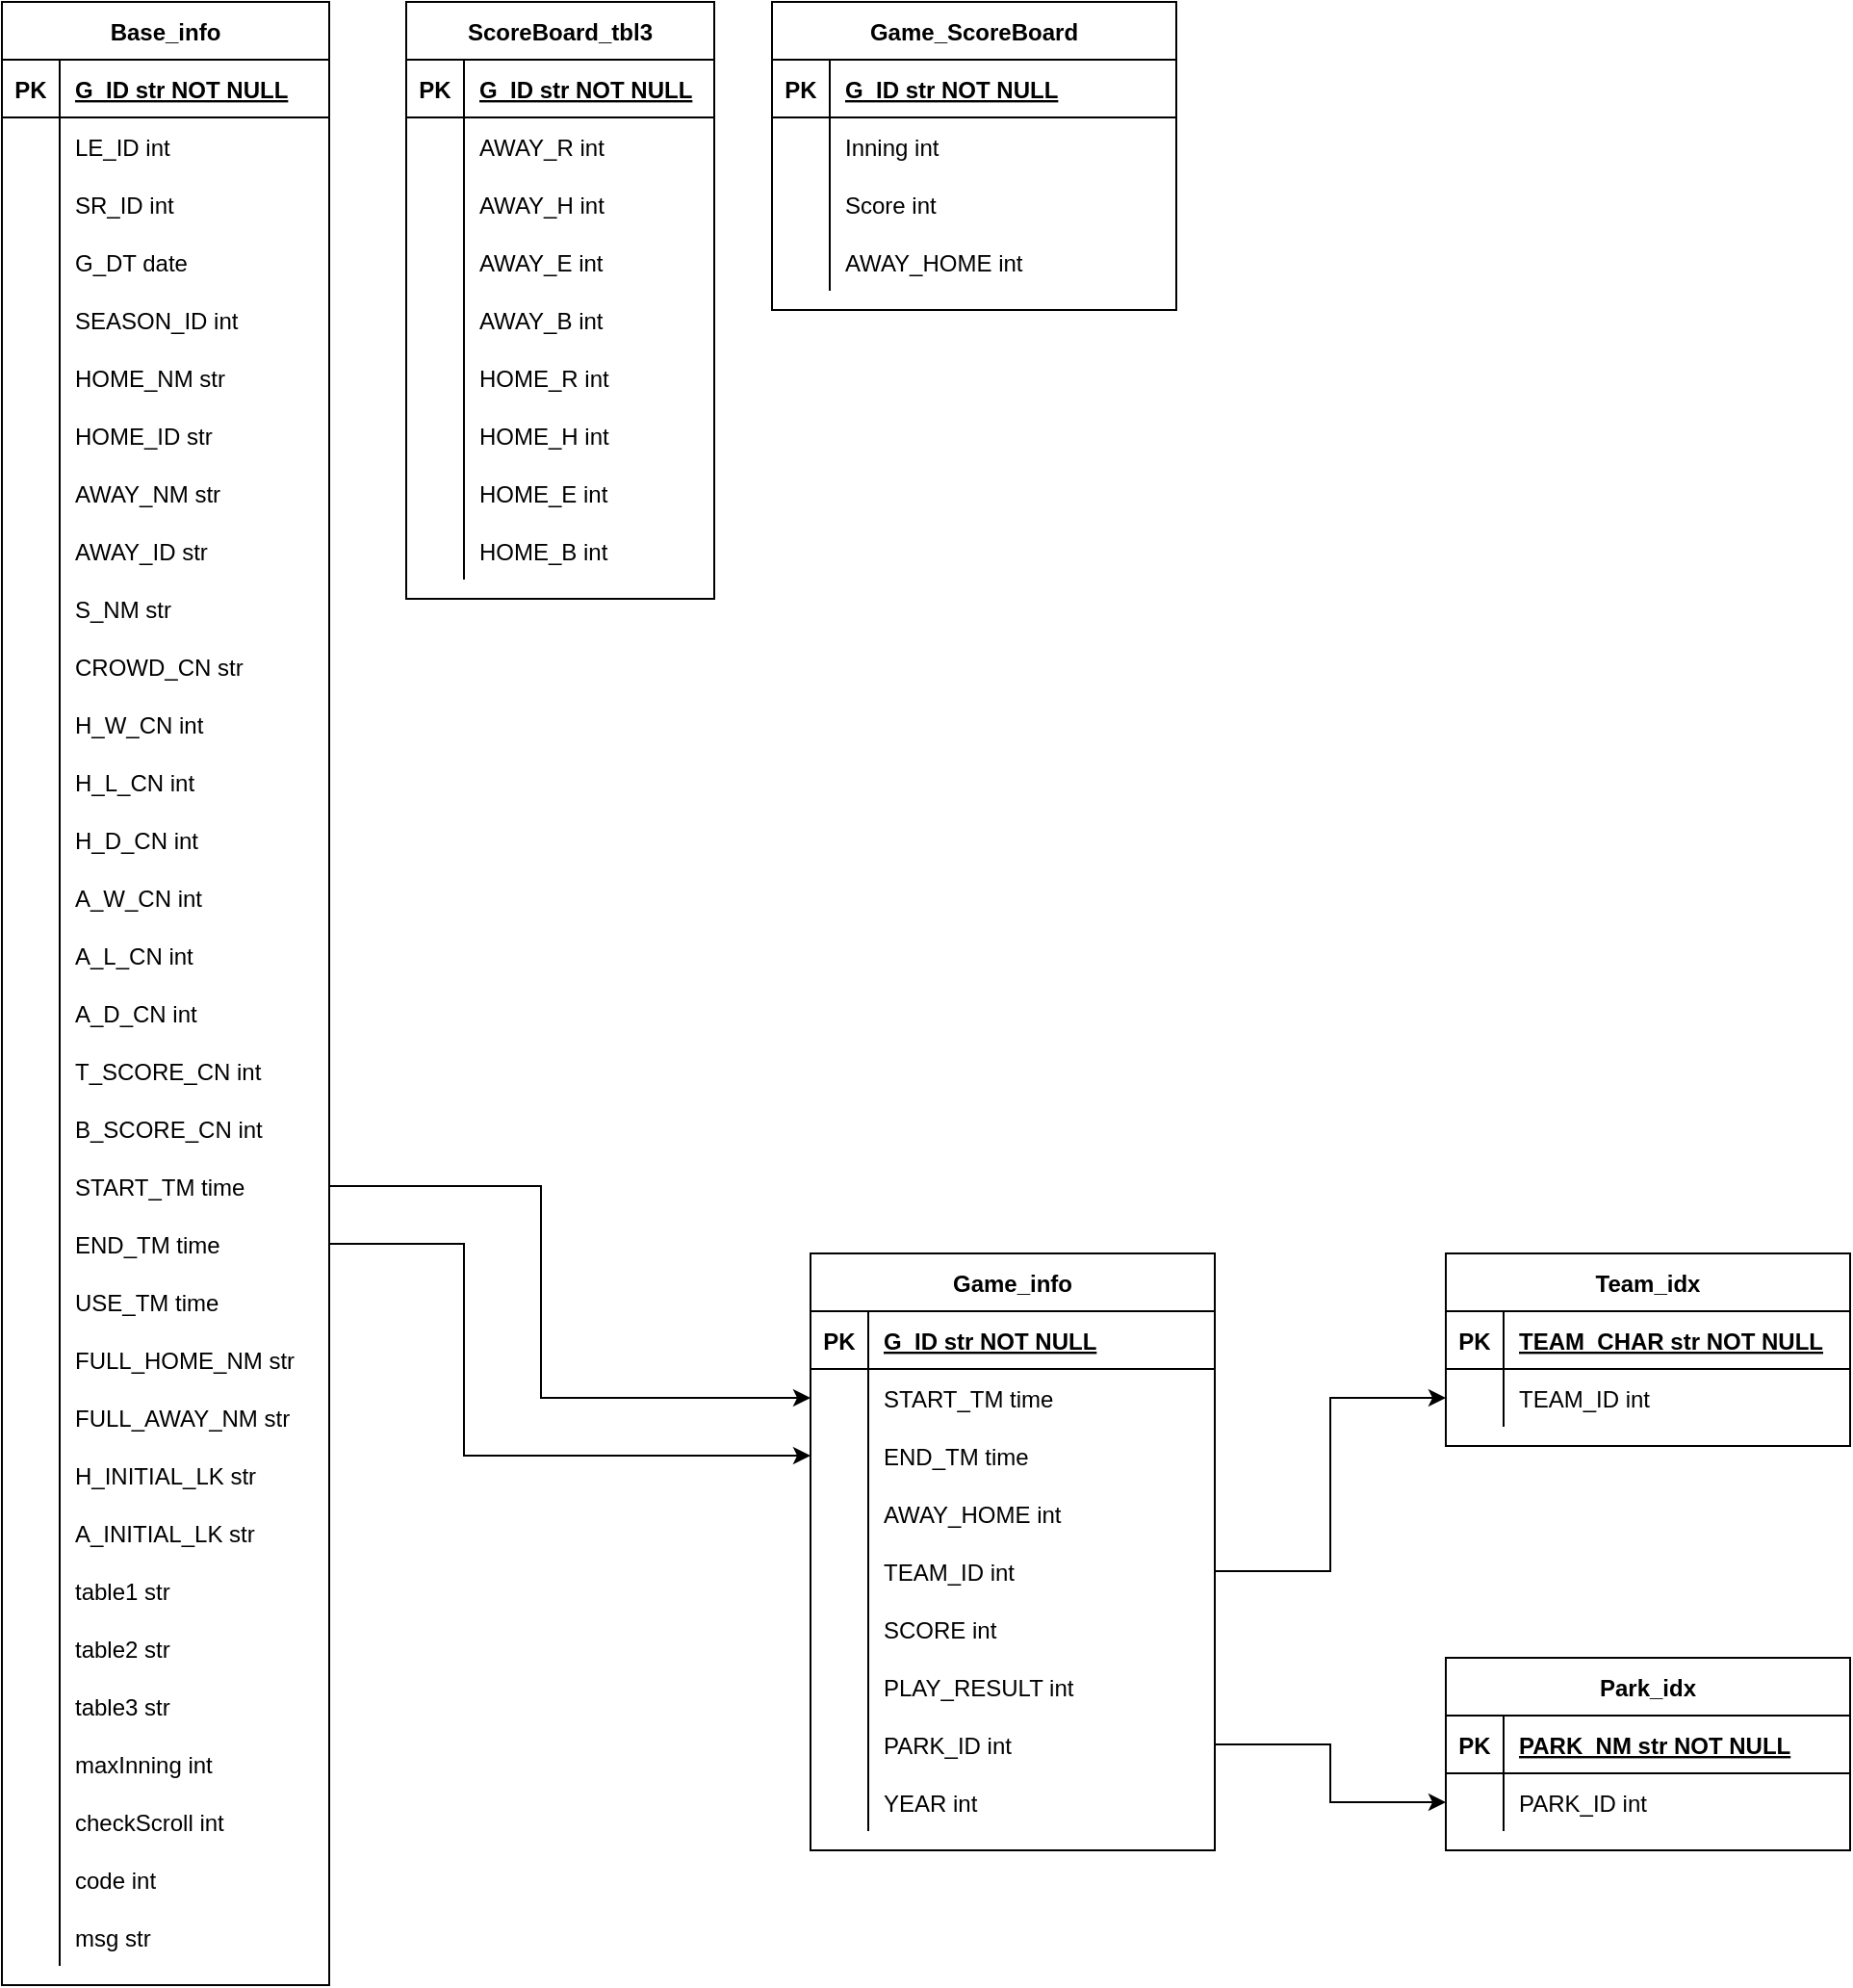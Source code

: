 <mxfile version="15.8.4" type="device"><diagram id="Rf6CdCCktKx7MVKAu5dd" name="페이지-2"><mxGraphModel dx="2652" dy="1889" grid="1" gridSize="10" guides="1" tooltips="1" connect="1" arrows="1" fold="1" page="1" pageScale="1" pageWidth="1100" pageHeight="850" math="0" shadow="0"><root><object label="" dsfsdf="fefe" fefe="fefe" id="suSxUzG_JIsckIzWiRGq-0"><mxCell/></object><mxCell id="suSxUzG_JIsckIzWiRGq-1" parent="suSxUzG_JIsckIzWiRGq-0"/><mxCell id="bokuviqBg1WF6tM67rCx-101" value="Base_info" style="shape=table;startSize=30;container=1;collapsible=1;childLayout=tableLayout;fixedRows=1;rowLines=0;fontStyle=1;align=center;resizeLast=1;" parent="suSxUzG_JIsckIzWiRGq-1" vertex="1"><mxGeometry x="-80" y="-280" width="170" height="1030" as="geometry"/></mxCell><mxCell id="bokuviqBg1WF6tM67rCx-102" value="" style="shape=partialRectangle;collapsible=0;dropTarget=0;pointerEvents=0;fillColor=none;points=[[0,0.5],[1,0.5]];portConstraint=eastwest;top=0;left=0;right=0;bottom=1;" parent="bokuviqBg1WF6tM67rCx-101" vertex="1"><mxGeometry y="30" width="170" height="30" as="geometry"/></mxCell><mxCell id="bokuviqBg1WF6tM67rCx-103" value="PK" style="shape=partialRectangle;overflow=hidden;connectable=0;fillColor=none;top=0;left=0;bottom=0;right=0;fontStyle=1;" parent="bokuviqBg1WF6tM67rCx-102" vertex="1"><mxGeometry width="30" height="30" as="geometry"><mxRectangle width="30" height="30" as="alternateBounds"/></mxGeometry></mxCell><mxCell id="bokuviqBg1WF6tM67rCx-104" value="G_ID str NOT NULL " style="shape=partialRectangle;overflow=hidden;connectable=0;fillColor=none;top=0;left=0;bottom=0;right=0;align=left;spacingLeft=6;fontStyle=5;" parent="bokuviqBg1WF6tM67rCx-102" vertex="1"><mxGeometry x="30" width="140" height="30" as="geometry"><mxRectangle width="140" height="30" as="alternateBounds"/></mxGeometry></mxCell><mxCell id="bokuviqBg1WF6tM67rCx-105" value="" style="shape=partialRectangle;collapsible=0;dropTarget=0;pointerEvents=0;fillColor=none;points=[[0,0.5],[1,0.5]];portConstraint=eastwest;top=0;left=0;right=0;bottom=0;" parent="bokuviqBg1WF6tM67rCx-101" vertex="1"><mxGeometry y="60" width="170" height="30" as="geometry"/></mxCell><mxCell id="bokuviqBg1WF6tM67rCx-106" value="" style="shape=partialRectangle;overflow=hidden;connectable=0;fillColor=none;top=0;left=0;bottom=0;right=0;" parent="bokuviqBg1WF6tM67rCx-105" vertex="1"><mxGeometry width="30" height="30" as="geometry"><mxRectangle width="30" height="30" as="alternateBounds"/></mxGeometry></mxCell><mxCell id="bokuviqBg1WF6tM67rCx-107" value="LE_ID int" style="shape=partialRectangle;overflow=hidden;connectable=0;fillColor=none;top=0;left=0;bottom=0;right=0;align=left;spacingLeft=6;" parent="bokuviqBg1WF6tM67rCx-105" vertex="1"><mxGeometry x="30" width="140" height="30" as="geometry"><mxRectangle width="140" height="30" as="alternateBounds"/></mxGeometry></mxCell><mxCell id="bokuviqBg1WF6tM67rCx-108" value="" style="shape=partialRectangle;collapsible=0;dropTarget=0;pointerEvents=0;fillColor=none;points=[[0,0.5],[1,0.5]];portConstraint=eastwest;top=0;left=0;right=0;bottom=0;" parent="bokuviqBg1WF6tM67rCx-101" vertex="1"><mxGeometry y="90" width="170" height="30" as="geometry"/></mxCell><mxCell id="bokuviqBg1WF6tM67rCx-109" value="" style="shape=partialRectangle;overflow=hidden;connectable=0;fillColor=none;top=0;left=0;bottom=0;right=0;" parent="bokuviqBg1WF6tM67rCx-108" vertex="1"><mxGeometry width="30" height="30" as="geometry"><mxRectangle width="30" height="30" as="alternateBounds"/></mxGeometry></mxCell><mxCell id="bokuviqBg1WF6tM67rCx-110" value="SR_ID int" style="shape=partialRectangle;overflow=hidden;connectable=0;fillColor=none;top=0;left=0;bottom=0;right=0;align=left;spacingLeft=6;" parent="bokuviqBg1WF6tM67rCx-108" vertex="1"><mxGeometry x="30" width="140" height="30" as="geometry"><mxRectangle width="140" height="30" as="alternateBounds"/></mxGeometry></mxCell><mxCell id="bokuviqBg1WF6tM67rCx-111" value="" style="shape=partialRectangle;collapsible=0;dropTarget=0;pointerEvents=0;fillColor=none;points=[[0,0.5],[1,0.5]];portConstraint=eastwest;top=0;left=0;right=0;bottom=0;" parent="bokuviqBg1WF6tM67rCx-101" vertex="1"><mxGeometry y="120" width="170" height="30" as="geometry"/></mxCell><mxCell id="bokuviqBg1WF6tM67rCx-112" value="" style="shape=partialRectangle;overflow=hidden;connectable=0;fillColor=none;top=0;left=0;bottom=0;right=0;" parent="bokuviqBg1WF6tM67rCx-111" vertex="1"><mxGeometry width="30" height="30" as="geometry"><mxRectangle width="30" height="30" as="alternateBounds"/></mxGeometry></mxCell><mxCell id="bokuviqBg1WF6tM67rCx-113" value="G_DT date" style="shape=partialRectangle;overflow=hidden;connectable=0;fillColor=none;top=0;left=0;bottom=0;right=0;align=left;spacingLeft=6;" parent="bokuviqBg1WF6tM67rCx-111" vertex="1"><mxGeometry x="30" width="140" height="30" as="geometry"><mxRectangle width="140" height="30" as="alternateBounds"/></mxGeometry></mxCell><mxCell id="bokuviqBg1WF6tM67rCx-114" value="" style="shape=partialRectangle;collapsible=0;dropTarget=0;pointerEvents=0;fillColor=none;points=[[0,0.5],[1,0.5]];portConstraint=eastwest;top=0;left=0;right=0;bottom=0;" parent="bokuviqBg1WF6tM67rCx-101" vertex="1"><mxGeometry y="150" width="170" height="30" as="geometry"/></mxCell><mxCell id="bokuviqBg1WF6tM67rCx-115" value="" style="shape=partialRectangle;overflow=hidden;connectable=0;fillColor=none;top=0;left=0;bottom=0;right=0;" parent="bokuviqBg1WF6tM67rCx-114" vertex="1"><mxGeometry width="30" height="30" as="geometry"><mxRectangle width="30" height="30" as="alternateBounds"/></mxGeometry></mxCell><mxCell id="bokuviqBg1WF6tM67rCx-116" value="SEASON_ID int" style="shape=partialRectangle;overflow=hidden;connectable=0;fillColor=none;top=0;left=0;bottom=0;right=0;align=left;spacingLeft=6;" parent="bokuviqBg1WF6tM67rCx-114" vertex="1"><mxGeometry x="30" width="140" height="30" as="geometry"><mxRectangle width="140" height="30" as="alternateBounds"/></mxGeometry></mxCell><mxCell id="bokuviqBg1WF6tM67rCx-117" value="" style="shape=partialRectangle;collapsible=0;dropTarget=0;pointerEvents=0;fillColor=none;points=[[0,0.5],[1,0.5]];portConstraint=eastwest;top=0;left=0;right=0;bottom=0;" parent="bokuviqBg1WF6tM67rCx-101" vertex="1"><mxGeometry y="180" width="170" height="30" as="geometry"/></mxCell><mxCell id="bokuviqBg1WF6tM67rCx-118" value="" style="shape=partialRectangle;overflow=hidden;connectable=0;fillColor=none;top=0;left=0;bottom=0;right=0;" parent="bokuviqBg1WF6tM67rCx-117" vertex="1"><mxGeometry width="30" height="30" as="geometry"><mxRectangle width="30" height="30" as="alternateBounds"/></mxGeometry></mxCell><mxCell id="bokuviqBg1WF6tM67rCx-119" value="HOME_NM str" style="shape=partialRectangle;overflow=hidden;connectable=0;fillColor=none;top=0;left=0;bottom=0;right=0;align=left;spacingLeft=6;" parent="bokuviqBg1WF6tM67rCx-117" vertex="1"><mxGeometry x="30" width="140" height="30" as="geometry"><mxRectangle width="140" height="30" as="alternateBounds"/></mxGeometry></mxCell><mxCell id="bokuviqBg1WF6tM67rCx-120" value="" style="shape=partialRectangle;collapsible=0;dropTarget=0;pointerEvents=0;fillColor=none;points=[[0,0.5],[1,0.5]];portConstraint=eastwest;top=0;left=0;right=0;bottom=0;" parent="bokuviqBg1WF6tM67rCx-101" vertex="1"><mxGeometry y="210" width="170" height="30" as="geometry"/></mxCell><mxCell id="bokuviqBg1WF6tM67rCx-121" value="" style="shape=partialRectangle;overflow=hidden;connectable=0;fillColor=none;top=0;left=0;bottom=0;right=0;" parent="bokuviqBg1WF6tM67rCx-120" vertex="1"><mxGeometry width="30" height="30" as="geometry"><mxRectangle width="30" height="30" as="alternateBounds"/></mxGeometry></mxCell><mxCell id="bokuviqBg1WF6tM67rCx-122" value="HOME_ID str" style="shape=partialRectangle;overflow=hidden;connectable=0;fillColor=none;top=0;left=0;bottom=0;right=0;align=left;spacingLeft=6;" parent="bokuviqBg1WF6tM67rCx-120" vertex="1"><mxGeometry x="30" width="140" height="30" as="geometry"><mxRectangle width="140" height="30" as="alternateBounds"/></mxGeometry></mxCell><mxCell id="bokuviqBg1WF6tM67rCx-123" value="" style="shape=partialRectangle;collapsible=0;dropTarget=0;pointerEvents=0;fillColor=none;points=[[0,0.5],[1,0.5]];portConstraint=eastwest;top=0;left=0;right=0;bottom=0;" parent="bokuviqBg1WF6tM67rCx-101" vertex="1"><mxGeometry y="240" width="170" height="30" as="geometry"/></mxCell><mxCell id="bokuviqBg1WF6tM67rCx-124" value="" style="shape=partialRectangle;overflow=hidden;connectable=0;fillColor=none;top=0;left=0;bottom=0;right=0;" parent="bokuviqBg1WF6tM67rCx-123" vertex="1"><mxGeometry width="30" height="30" as="geometry"><mxRectangle width="30" height="30" as="alternateBounds"/></mxGeometry></mxCell><mxCell id="bokuviqBg1WF6tM67rCx-125" value="AWAY_NM str" style="shape=partialRectangle;overflow=hidden;connectable=0;fillColor=none;top=0;left=0;bottom=0;right=0;align=left;spacingLeft=6;" parent="bokuviqBg1WF6tM67rCx-123" vertex="1"><mxGeometry x="30" width="140" height="30" as="geometry"><mxRectangle width="140" height="30" as="alternateBounds"/></mxGeometry></mxCell><mxCell id="bokuviqBg1WF6tM67rCx-126" value="" style="shape=partialRectangle;collapsible=0;dropTarget=0;pointerEvents=0;fillColor=none;points=[[0,0.5],[1,0.5]];portConstraint=eastwest;top=0;left=0;right=0;bottom=0;" parent="bokuviqBg1WF6tM67rCx-101" vertex="1"><mxGeometry y="270" width="170" height="30" as="geometry"/></mxCell><mxCell id="bokuviqBg1WF6tM67rCx-127" value="" style="shape=partialRectangle;overflow=hidden;connectable=0;fillColor=none;top=0;left=0;bottom=0;right=0;" parent="bokuviqBg1WF6tM67rCx-126" vertex="1"><mxGeometry width="30" height="30" as="geometry"><mxRectangle width="30" height="30" as="alternateBounds"/></mxGeometry></mxCell><mxCell id="bokuviqBg1WF6tM67rCx-128" value="AWAY_ID str" style="shape=partialRectangle;overflow=hidden;connectable=0;fillColor=none;top=0;left=0;bottom=0;right=0;align=left;spacingLeft=6;" parent="bokuviqBg1WF6tM67rCx-126" vertex="1"><mxGeometry x="30" width="140" height="30" as="geometry"><mxRectangle width="140" height="30" as="alternateBounds"/></mxGeometry></mxCell><mxCell id="bokuviqBg1WF6tM67rCx-129" value="" style="shape=partialRectangle;collapsible=0;dropTarget=0;pointerEvents=0;fillColor=none;points=[[0,0.5],[1,0.5]];portConstraint=eastwest;top=0;left=0;right=0;bottom=0;" parent="bokuviqBg1WF6tM67rCx-101" vertex="1"><mxGeometry y="300" width="170" height="30" as="geometry"/></mxCell><mxCell id="bokuviqBg1WF6tM67rCx-130" value="" style="shape=partialRectangle;overflow=hidden;connectable=0;fillColor=none;top=0;left=0;bottom=0;right=0;" parent="bokuviqBg1WF6tM67rCx-129" vertex="1"><mxGeometry width="30" height="30" as="geometry"><mxRectangle width="30" height="30" as="alternateBounds"/></mxGeometry></mxCell><mxCell id="bokuviqBg1WF6tM67rCx-131" value="S_NM str" style="shape=partialRectangle;overflow=hidden;connectable=0;fillColor=none;top=0;left=0;bottom=0;right=0;align=left;spacingLeft=6;" parent="bokuviqBg1WF6tM67rCx-129" vertex="1"><mxGeometry x="30" width="140" height="30" as="geometry"><mxRectangle width="140" height="30" as="alternateBounds"/></mxGeometry></mxCell><mxCell id="bokuviqBg1WF6tM67rCx-132" value="" style="shape=partialRectangle;collapsible=0;dropTarget=0;pointerEvents=0;fillColor=none;points=[[0,0.5],[1,0.5]];portConstraint=eastwest;top=0;left=0;right=0;bottom=0;" parent="bokuviqBg1WF6tM67rCx-101" vertex="1"><mxGeometry y="330" width="170" height="30" as="geometry"/></mxCell><mxCell id="bokuviqBg1WF6tM67rCx-133" value="" style="shape=partialRectangle;overflow=hidden;connectable=0;fillColor=none;top=0;left=0;bottom=0;right=0;" parent="bokuviqBg1WF6tM67rCx-132" vertex="1"><mxGeometry width="30" height="30" as="geometry"><mxRectangle width="30" height="30" as="alternateBounds"/></mxGeometry></mxCell><mxCell id="bokuviqBg1WF6tM67rCx-134" value="CROWD_CN str" style="shape=partialRectangle;overflow=hidden;connectable=0;fillColor=none;top=0;left=0;bottom=0;right=0;align=left;spacingLeft=6;" parent="bokuviqBg1WF6tM67rCx-132" vertex="1"><mxGeometry x="30" width="140" height="30" as="geometry"><mxRectangle width="140" height="30" as="alternateBounds"/></mxGeometry></mxCell><mxCell id="bokuviqBg1WF6tM67rCx-135" value="" style="shape=partialRectangle;collapsible=0;dropTarget=0;pointerEvents=0;fillColor=none;points=[[0,0.5],[1,0.5]];portConstraint=eastwest;top=0;left=0;right=0;bottom=0;" parent="bokuviqBg1WF6tM67rCx-101" vertex="1"><mxGeometry y="360" width="170" height="30" as="geometry"/></mxCell><mxCell id="bokuviqBg1WF6tM67rCx-136" value="" style="shape=partialRectangle;overflow=hidden;connectable=0;fillColor=none;top=0;left=0;bottom=0;right=0;" parent="bokuviqBg1WF6tM67rCx-135" vertex="1"><mxGeometry width="30" height="30" as="geometry"><mxRectangle width="30" height="30" as="alternateBounds"/></mxGeometry></mxCell><mxCell id="bokuviqBg1WF6tM67rCx-137" value="H_W_CN int" style="shape=partialRectangle;overflow=hidden;connectable=0;fillColor=none;top=0;left=0;bottom=0;right=0;align=left;spacingLeft=6;" parent="bokuviqBg1WF6tM67rCx-135" vertex="1"><mxGeometry x="30" width="140" height="30" as="geometry"><mxRectangle width="140" height="30" as="alternateBounds"/></mxGeometry></mxCell><mxCell id="bokuviqBg1WF6tM67rCx-138" value="" style="shape=partialRectangle;collapsible=0;dropTarget=0;pointerEvents=0;fillColor=none;points=[[0,0.5],[1,0.5]];portConstraint=eastwest;top=0;left=0;right=0;bottom=0;" parent="bokuviqBg1WF6tM67rCx-101" vertex="1"><mxGeometry y="390" width="170" height="30" as="geometry"/></mxCell><mxCell id="bokuviqBg1WF6tM67rCx-139" value="" style="shape=partialRectangle;overflow=hidden;connectable=0;fillColor=none;top=0;left=0;bottom=0;right=0;" parent="bokuviqBg1WF6tM67rCx-138" vertex="1"><mxGeometry width="30" height="30" as="geometry"><mxRectangle width="30" height="30" as="alternateBounds"/></mxGeometry></mxCell><mxCell id="bokuviqBg1WF6tM67rCx-140" value="H_L_CN int" style="shape=partialRectangle;overflow=hidden;connectable=0;fillColor=none;top=0;left=0;bottom=0;right=0;align=left;spacingLeft=6;" parent="bokuviqBg1WF6tM67rCx-138" vertex="1"><mxGeometry x="30" width="140" height="30" as="geometry"><mxRectangle width="140" height="30" as="alternateBounds"/></mxGeometry></mxCell><mxCell id="bokuviqBg1WF6tM67rCx-141" value="" style="shape=partialRectangle;collapsible=0;dropTarget=0;pointerEvents=0;fillColor=none;points=[[0,0.5],[1,0.5]];portConstraint=eastwest;top=0;left=0;right=0;bottom=0;" parent="bokuviqBg1WF6tM67rCx-101" vertex="1"><mxGeometry y="420" width="170" height="30" as="geometry"/></mxCell><mxCell id="bokuviqBg1WF6tM67rCx-142" value="" style="shape=partialRectangle;overflow=hidden;connectable=0;fillColor=none;top=0;left=0;bottom=0;right=0;" parent="bokuviqBg1WF6tM67rCx-141" vertex="1"><mxGeometry width="30" height="30" as="geometry"><mxRectangle width="30" height="30" as="alternateBounds"/></mxGeometry></mxCell><mxCell id="bokuviqBg1WF6tM67rCx-143" value="H_D_CN int" style="shape=partialRectangle;overflow=hidden;connectable=0;fillColor=none;top=0;left=0;bottom=0;right=0;align=left;spacingLeft=6;" parent="bokuviqBg1WF6tM67rCx-141" vertex="1"><mxGeometry x="30" width="140" height="30" as="geometry"><mxRectangle width="140" height="30" as="alternateBounds"/></mxGeometry></mxCell><mxCell id="bokuviqBg1WF6tM67rCx-144" value="" style="shape=partialRectangle;collapsible=0;dropTarget=0;pointerEvents=0;fillColor=none;points=[[0,0.5],[1,0.5]];portConstraint=eastwest;top=0;left=0;right=0;bottom=0;" parent="bokuviqBg1WF6tM67rCx-101" vertex="1"><mxGeometry y="450" width="170" height="30" as="geometry"/></mxCell><mxCell id="bokuviqBg1WF6tM67rCx-145" value="" style="shape=partialRectangle;overflow=hidden;connectable=0;fillColor=none;top=0;left=0;bottom=0;right=0;" parent="bokuviqBg1WF6tM67rCx-144" vertex="1"><mxGeometry width="30" height="30" as="geometry"><mxRectangle width="30" height="30" as="alternateBounds"/></mxGeometry></mxCell><mxCell id="bokuviqBg1WF6tM67rCx-146" value="A_W_CN int" style="shape=partialRectangle;overflow=hidden;connectable=0;fillColor=none;top=0;left=0;bottom=0;right=0;align=left;spacingLeft=6;" parent="bokuviqBg1WF6tM67rCx-144" vertex="1"><mxGeometry x="30" width="140" height="30" as="geometry"><mxRectangle width="140" height="30" as="alternateBounds"/></mxGeometry></mxCell><mxCell id="bokuviqBg1WF6tM67rCx-147" value="" style="shape=partialRectangle;collapsible=0;dropTarget=0;pointerEvents=0;fillColor=none;points=[[0,0.5],[1,0.5]];portConstraint=eastwest;top=0;left=0;right=0;bottom=0;" parent="bokuviqBg1WF6tM67rCx-101" vertex="1"><mxGeometry y="480" width="170" height="30" as="geometry"/></mxCell><mxCell id="bokuviqBg1WF6tM67rCx-148" value="" style="shape=partialRectangle;overflow=hidden;connectable=0;fillColor=none;top=0;left=0;bottom=0;right=0;" parent="bokuviqBg1WF6tM67rCx-147" vertex="1"><mxGeometry width="30" height="30" as="geometry"><mxRectangle width="30" height="30" as="alternateBounds"/></mxGeometry></mxCell><mxCell id="bokuviqBg1WF6tM67rCx-149" value="A_L_CN int" style="shape=partialRectangle;overflow=hidden;connectable=0;fillColor=none;top=0;left=0;bottom=0;right=0;align=left;spacingLeft=6;" parent="bokuviqBg1WF6tM67rCx-147" vertex="1"><mxGeometry x="30" width="140" height="30" as="geometry"><mxRectangle width="140" height="30" as="alternateBounds"/></mxGeometry></mxCell><mxCell id="bokuviqBg1WF6tM67rCx-150" value="" style="shape=partialRectangle;collapsible=0;dropTarget=0;pointerEvents=0;fillColor=none;points=[[0,0.5],[1,0.5]];portConstraint=eastwest;top=0;left=0;right=0;bottom=0;" parent="bokuviqBg1WF6tM67rCx-101" vertex="1"><mxGeometry y="510" width="170" height="30" as="geometry"/></mxCell><mxCell id="bokuviqBg1WF6tM67rCx-151" value="" style="shape=partialRectangle;overflow=hidden;connectable=0;fillColor=none;top=0;left=0;bottom=0;right=0;" parent="bokuviqBg1WF6tM67rCx-150" vertex="1"><mxGeometry width="30" height="30" as="geometry"><mxRectangle width="30" height="30" as="alternateBounds"/></mxGeometry></mxCell><mxCell id="bokuviqBg1WF6tM67rCx-152" value="A_D_CN int" style="shape=partialRectangle;overflow=hidden;connectable=0;fillColor=none;top=0;left=0;bottom=0;right=0;align=left;spacingLeft=6;" parent="bokuviqBg1WF6tM67rCx-150" vertex="1"><mxGeometry x="30" width="140" height="30" as="geometry"><mxRectangle width="140" height="30" as="alternateBounds"/></mxGeometry></mxCell><mxCell id="bokuviqBg1WF6tM67rCx-153" value="" style="shape=partialRectangle;collapsible=0;dropTarget=0;pointerEvents=0;fillColor=none;points=[[0,0.5],[1,0.5]];portConstraint=eastwest;top=0;left=0;right=0;bottom=0;" parent="bokuviqBg1WF6tM67rCx-101" vertex="1"><mxGeometry y="540" width="170" height="30" as="geometry"/></mxCell><mxCell id="bokuviqBg1WF6tM67rCx-154" value="" style="shape=partialRectangle;overflow=hidden;connectable=0;fillColor=none;top=0;left=0;bottom=0;right=0;" parent="bokuviqBg1WF6tM67rCx-153" vertex="1"><mxGeometry width="30" height="30" as="geometry"><mxRectangle width="30" height="30" as="alternateBounds"/></mxGeometry></mxCell><mxCell id="bokuviqBg1WF6tM67rCx-155" value="T_SCORE_CN int" style="shape=partialRectangle;overflow=hidden;connectable=0;fillColor=none;top=0;left=0;bottom=0;right=0;align=left;spacingLeft=6;" parent="bokuviqBg1WF6tM67rCx-153" vertex="1"><mxGeometry x="30" width="140" height="30" as="geometry"><mxRectangle width="140" height="30" as="alternateBounds"/></mxGeometry></mxCell><mxCell id="bokuviqBg1WF6tM67rCx-156" value="" style="shape=partialRectangle;collapsible=0;dropTarget=0;pointerEvents=0;fillColor=none;points=[[0,0.5],[1,0.5]];portConstraint=eastwest;top=0;left=0;right=0;bottom=0;" parent="bokuviqBg1WF6tM67rCx-101" vertex="1"><mxGeometry y="570" width="170" height="30" as="geometry"/></mxCell><mxCell id="bokuviqBg1WF6tM67rCx-157" value="" style="shape=partialRectangle;overflow=hidden;connectable=0;fillColor=none;top=0;left=0;bottom=0;right=0;" parent="bokuviqBg1WF6tM67rCx-156" vertex="1"><mxGeometry width="30" height="30" as="geometry"><mxRectangle width="30" height="30" as="alternateBounds"/></mxGeometry></mxCell><mxCell id="bokuviqBg1WF6tM67rCx-158" value="B_SCORE_CN int" style="shape=partialRectangle;overflow=hidden;connectable=0;fillColor=none;top=0;left=0;bottom=0;right=0;align=left;spacingLeft=6;" parent="bokuviqBg1WF6tM67rCx-156" vertex="1"><mxGeometry x="30" width="140" height="30" as="geometry"><mxRectangle width="140" height="30" as="alternateBounds"/></mxGeometry></mxCell><mxCell id="bokuviqBg1WF6tM67rCx-159" value="" style="shape=partialRectangle;collapsible=0;dropTarget=0;pointerEvents=0;fillColor=none;points=[[0,0.5],[1,0.5]];portConstraint=eastwest;top=0;left=0;right=0;bottom=0;" parent="bokuviqBg1WF6tM67rCx-101" vertex="1"><mxGeometry y="600" width="170" height="30" as="geometry"/></mxCell><mxCell id="bokuviqBg1WF6tM67rCx-160" value="" style="shape=partialRectangle;overflow=hidden;connectable=0;fillColor=none;top=0;left=0;bottom=0;right=0;" parent="bokuviqBg1WF6tM67rCx-159" vertex="1"><mxGeometry width="30" height="30" as="geometry"><mxRectangle width="30" height="30" as="alternateBounds"/></mxGeometry></mxCell><mxCell id="bokuviqBg1WF6tM67rCx-161" value="START_TM time" style="shape=partialRectangle;overflow=hidden;connectable=0;fillColor=none;top=0;left=0;bottom=0;right=0;align=left;spacingLeft=6;" parent="bokuviqBg1WF6tM67rCx-159" vertex="1"><mxGeometry x="30" width="140" height="30" as="geometry"><mxRectangle width="140" height="30" as="alternateBounds"/></mxGeometry></mxCell><mxCell id="bokuviqBg1WF6tM67rCx-162" value="" style="shape=partialRectangle;collapsible=0;dropTarget=0;pointerEvents=0;fillColor=none;points=[[0,0.5],[1,0.5]];portConstraint=eastwest;top=0;left=0;right=0;bottom=0;" parent="bokuviqBg1WF6tM67rCx-101" vertex="1"><mxGeometry y="630" width="170" height="30" as="geometry"/></mxCell><mxCell id="bokuviqBg1WF6tM67rCx-163" value="" style="shape=partialRectangle;overflow=hidden;connectable=0;fillColor=none;top=0;left=0;bottom=0;right=0;" parent="bokuviqBg1WF6tM67rCx-162" vertex="1"><mxGeometry width="30" height="30" as="geometry"><mxRectangle width="30" height="30" as="alternateBounds"/></mxGeometry></mxCell><mxCell id="bokuviqBg1WF6tM67rCx-164" value="END_TM time" style="shape=partialRectangle;overflow=hidden;connectable=0;fillColor=none;top=0;left=0;bottom=0;right=0;align=left;spacingLeft=6;" parent="bokuviqBg1WF6tM67rCx-162" vertex="1"><mxGeometry x="30" width="140" height="30" as="geometry"><mxRectangle width="140" height="30" as="alternateBounds"/></mxGeometry></mxCell><mxCell id="bokuviqBg1WF6tM67rCx-165" value="" style="shape=partialRectangle;collapsible=0;dropTarget=0;pointerEvents=0;fillColor=none;points=[[0,0.5],[1,0.5]];portConstraint=eastwest;top=0;left=0;right=0;bottom=0;" parent="bokuviqBg1WF6tM67rCx-101" vertex="1"><mxGeometry y="660" width="170" height="30" as="geometry"/></mxCell><mxCell id="bokuviqBg1WF6tM67rCx-166" value="" style="shape=partialRectangle;overflow=hidden;connectable=0;fillColor=none;top=0;left=0;bottom=0;right=0;" parent="bokuviqBg1WF6tM67rCx-165" vertex="1"><mxGeometry width="30" height="30" as="geometry"><mxRectangle width="30" height="30" as="alternateBounds"/></mxGeometry></mxCell><mxCell id="bokuviqBg1WF6tM67rCx-167" value="USE_TM time" style="shape=partialRectangle;overflow=hidden;connectable=0;fillColor=none;top=0;left=0;bottom=0;right=0;align=left;spacingLeft=6;" parent="bokuviqBg1WF6tM67rCx-165" vertex="1"><mxGeometry x="30" width="140" height="30" as="geometry"><mxRectangle width="140" height="30" as="alternateBounds"/></mxGeometry></mxCell><mxCell id="bokuviqBg1WF6tM67rCx-168" value="" style="shape=partialRectangle;collapsible=0;dropTarget=0;pointerEvents=0;fillColor=none;points=[[0,0.5],[1,0.5]];portConstraint=eastwest;top=0;left=0;right=0;bottom=0;" parent="bokuviqBg1WF6tM67rCx-101" vertex="1"><mxGeometry y="690" width="170" height="30" as="geometry"/></mxCell><mxCell id="bokuviqBg1WF6tM67rCx-169" value="" style="shape=partialRectangle;overflow=hidden;connectable=0;fillColor=none;top=0;left=0;bottom=0;right=0;" parent="bokuviqBg1WF6tM67rCx-168" vertex="1"><mxGeometry width="30" height="30" as="geometry"><mxRectangle width="30" height="30" as="alternateBounds"/></mxGeometry></mxCell><mxCell id="bokuviqBg1WF6tM67rCx-170" value="FULL_HOME_NM str" style="shape=partialRectangle;overflow=hidden;connectable=0;fillColor=none;top=0;left=0;bottom=0;right=0;align=left;spacingLeft=6;" parent="bokuviqBg1WF6tM67rCx-168" vertex="1"><mxGeometry x="30" width="140" height="30" as="geometry"><mxRectangle width="140" height="30" as="alternateBounds"/></mxGeometry></mxCell><mxCell id="bokuviqBg1WF6tM67rCx-171" value="" style="shape=partialRectangle;collapsible=0;dropTarget=0;pointerEvents=0;fillColor=none;points=[[0,0.5],[1,0.5]];portConstraint=eastwest;top=0;left=0;right=0;bottom=0;" parent="bokuviqBg1WF6tM67rCx-101" vertex="1"><mxGeometry y="720" width="170" height="30" as="geometry"/></mxCell><mxCell id="bokuviqBg1WF6tM67rCx-172" value="" style="shape=partialRectangle;overflow=hidden;connectable=0;fillColor=none;top=0;left=0;bottom=0;right=0;" parent="bokuviqBg1WF6tM67rCx-171" vertex="1"><mxGeometry width="30" height="30" as="geometry"><mxRectangle width="30" height="30" as="alternateBounds"/></mxGeometry></mxCell><mxCell id="bokuviqBg1WF6tM67rCx-173" value="FULL_AWAY_NM str" style="shape=partialRectangle;overflow=hidden;connectable=0;fillColor=none;top=0;left=0;bottom=0;right=0;align=left;spacingLeft=6;" parent="bokuviqBg1WF6tM67rCx-171" vertex="1"><mxGeometry x="30" width="140" height="30" as="geometry"><mxRectangle width="140" height="30" as="alternateBounds"/></mxGeometry></mxCell><mxCell id="bokuviqBg1WF6tM67rCx-174" value="" style="shape=partialRectangle;collapsible=0;dropTarget=0;pointerEvents=0;fillColor=none;points=[[0,0.5],[1,0.5]];portConstraint=eastwest;top=0;left=0;right=0;bottom=0;" parent="bokuviqBg1WF6tM67rCx-101" vertex="1"><mxGeometry y="750" width="170" height="30" as="geometry"/></mxCell><mxCell id="bokuviqBg1WF6tM67rCx-175" value="" style="shape=partialRectangle;overflow=hidden;connectable=0;fillColor=none;top=0;left=0;bottom=0;right=0;" parent="bokuviqBg1WF6tM67rCx-174" vertex="1"><mxGeometry width="30" height="30" as="geometry"><mxRectangle width="30" height="30" as="alternateBounds"/></mxGeometry></mxCell><mxCell id="bokuviqBg1WF6tM67rCx-176" value="H_INITIAL_LK str" style="shape=partialRectangle;overflow=hidden;connectable=0;fillColor=none;top=0;left=0;bottom=0;right=0;align=left;spacingLeft=6;" parent="bokuviqBg1WF6tM67rCx-174" vertex="1"><mxGeometry x="30" width="140" height="30" as="geometry"><mxRectangle width="140" height="30" as="alternateBounds"/></mxGeometry></mxCell><mxCell id="bokuviqBg1WF6tM67rCx-177" value="" style="shape=partialRectangle;collapsible=0;dropTarget=0;pointerEvents=0;fillColor=none;points=[[0,0.5],[1,0.5]];portConstraint=eastwest;top=0;left=0;right=0;bottom=0;" parent="bokuviqBg1WF6tM67rCx-101" vertex="1"><mxGeometry y="780" width="170" height="30" as="geometry"/></mxCell><mxCell id="bokuviqBg1WF6tM67rCx-178" value="" style="shape=partialRectangle;overflow=hidden;connectable=0;fillColor=none;top=0;left=0;bottom=0;right=0;" parent="bokuviqBg1WF6tM67rCx-177" vertex="1"><mxGeometry width="30" height="30" as="geometry"><mxRectangle width="30" height="30" as="alternateBounds"/></mxGeometry></mxCell><mxCell id="bokuviqBg1WF6tM67rCx-179" value="A_INITIAL_LK str" style="shape=partialRectangle;overflow=hidden;connectable=0;fillColor=none;top=0;left=0;bottom=0;right=0;align=left;spacingLeft=6;" parent="bokuviqBg1WF6tM67rCx-177" vertex="1"><mxGeometry x="30" width="140" height="30" as="geometry"><mxRectangle width="140" height="30" as="alternateBounds"/></mxGeometry></mxCell><mxCell id="bokuviqBg1WF6tM67rCx-180" value="" style="shape=partialRectangle;collapsible=0;dropTarget=0;pointerEvents=0;fillColor=none;points=[[0,0.5],[1,0.5]];portConstraint=eastwest;top=0;left=0;right=0;bottom=0;" parent="bokuviqBg1WF6tM67rCx-101" vertex="1"><mxGeometry y="810" width="170" height="30" as="geometry"/></mxCell><mxCell id="bokuviqBg1WF6tM67rCx-181" value="" style="shape=partialRectangle;overflow=hidden;connectable=0;fillColor=none;top=0;left=0;bottom=0;right=0;" parent="bokuviqBg1WF6tM67rCx-180" vertex="1"><mxGeometry width="30" height="30" as="geometry"><mxRectangle width="30" height="30" as="alternateBounds"/></mxGeometry></mxCell><mxCell id="bokuviqBg1WF6tM67rCx-182" value="table1 str" style="shape=partialRectangle;overflow=hidden;connectable=0;fillColor=none;top=0;left=0;bottom=0;right=0;align=left;spacingLeft=6;" parent="bokuviqBg1WF6tM67rCx-180" vertex="1"><mxGeometry x="30" width="140" height="30" as="geometry"><mxRectangle width="140" height="30" as="alternateBounds"/></mxGeometry></mxCell><mxCell id="bokuviqBg1WF6tM67rCx-183" value="" style="shape=partialRectangle;collapsible=0;dropTarget=0;pointerEvents=0;fillColor=none;points=[[0,0.5],[1,0.5]];portConstraint=eastwest;top=0;left=0;right=0;bottom=0;" parent="bokuviqBg1WF6tM67rCx-101" vertex="1"><mxGeometry y="840" width="170" height="30" as="geometry"/></mxCell><mxCell id="bokuviqBg1WF6tM67rCx-184" value="" style="shape=partialRectangle;overflow=hidden;connectable=0;fillColor=none;top=0;left=0;bottom=0;right=0;" parent="bokuviqBg1WF6tM67rCx-183" vertex="1"><mxGeometry width="30" height="30" as="geometry"><mxRectangle width="30" height="30" as="alternateBounds"/></mxGeometry></mxCell><mxCell id="bokuviqBg1WF6tM67rCx-185" value="table2 str" style="shape=partialRectangle;overflow=hidden;connectable=0;fillColor=none;top=0;left=0;bottom=0;right=0;align=left;spacingLeft=6;" parent="bokuviqBg1WF6tM67rCx-183" vertex="1"><mxGeometry x="30" width="140" height="30" as="geometry"><mxRectangle width="140" height="30" as="alternateBounds"/></mxGeometry></mxCell><mxCell id="bokuviqBg1WF6tM67rCx-186" value="" style="shape=partialRectangle;collapsible=0;dropTarget=0;pointerEvents=0;fillColor=none;points=[[0,0.5],[1,0.5]];portConstraint=eastwest;top=0;left=0;right=0;bottom=0;" parent="bokuviqBg1WF6tM67rCx-101" vertex="1"><mxGeometry y="870" width="170" height="30" as="geometry"/></mxCell><mxCell id="bokuviqBg1WF6tM67rCx-187" value="" style="shape=partialRectangle;overflow=hidden;connectable=0;fillColor=none;top=0;left=0;bottom=0;right=0;" parent="bokuviqBg1WF6tM67rCx-186" vertex="1"><mxGeometry width="30" height="30" as="geometry"><mxRectangle width="30" height="30" as="alternateBounds"/></mxGeometry></mxCell><mxCell id="bokuviqBg1WF6tM67rCx-188" value="table3 str" style="shape=partialRectangle;overflow=hidden;connectable=0;fillColor=none;top=0;left=0;bottom=0;right=0;align=left;spacingLeft=6;" parent="bokuviqBg1WF6tM67rCx-186" vertex="1"><mxGeometry x="30" width="140" height="30" as="geometry"><mxRectangle width="140" height="30" as="alternateBounds"/></mxGeometry></mxCell><mxCell id="bokuviqBg1WF6tM67rCx-189" value="" style="shape=partialRectangle;collapsible=0;dropTarget=0;pointerEvents=0;fillColor=none;points=[[0,0.5],[1,0.5]];portConstraint=eastwest;top=0;left=0;right=0;bottom=0;" parent="bokuviqBg1WF6tM67rCx-101" vertex="1"><mxGeometry y="900" width="170" height="30" as="geometry"/></mxCell><mxCell id="bokuviqBg1WF6tM67rCx-190" value="" style="shape=partialRectangle;overflow=hidden;connectable=0;fillColor=none;top=0;left=0;bottom=0;right=0;" parent="bokuviqBg1WF6tM67rCx-189" vertex="1"><mxGeometry width="30" height="30" as="geometry"><mxRectangle width="30" height="30" as="alternateBounds"/></mxGeometry></mxCell><mxCell id="bokuviqBg1WF6tM67rCx-191" value="maxInning int" style="shape=partialRectangle;overflow=hidden;connectable=0;fillColor=none;top=0;left=0;bottom=0;right=0;align=left;spacingLeft=6;" parent="bokuviqBg1WF6tM67rCx-189" vertex="1"><mxGeometry x="30" width="140" height="30" as="geometry"><mxRectangle width="140" height="30" as="alternateBounds"/></mxGeometry></mxCell><mxCell id="bokuviqBg1WF6tM67rCx-192" value="" style="shape=partialRectangle;collapsible=0;dropTarget=0;pointerEvents=0;fillColor=none;points=[[0,0.5],[1,0.5]];portConstraint=eastwest;top=0;left=0;right=0;bottom=0;" parent="bokuviqBg1WF6tM67rCx-101" vertex="1"><mxGeometry y="930" width="170" height="30" as="geometry"/></mxCell><mxCell id="bokuviqBg1WF6tM67rCx-193" value="" style="shape=partialRectangle;overflow=hidden;connectable=0;fillColor=none;top=0;left=0;bottom=0;right=0;" parent="bokuviqBg1WF6tM67rCx-192" vertex="1"><mxGeometry width="30" height="30" as="geometry"><mxRectangle width="30" height="30" as="alternateBounds"/></mxGeometry></mxCell><mxCell id="bokuviqBg1WF6tM67rCx-194" value="checkScroll int" style="shape=partialRectangle;overflow=hidden;connectable=0;fillColor=none;top=0;left=0;bottom=0;right=0;align=left;spacingLeft=6;" parent="bokuviqBg1WF6tM67rCx-192" vertex="1"><mxGeometry x="30" width="140" height="30" as="geometry"><mxRectangle width="140" height="30" as="alternateBounds"/></mxGeometry></mxCell><mxCell id="bokuviqBg1WF6tM67rCx-195" value="" style="shape=partialRectangle;collapsible=0;dropTarget=0;pointerEvents=0;fillColor=none;points=[[0,0.5],[1,0.5]];portConstraint=eastwest;top=0;left=0;right=0;bottom=0;" parent="bokuviqBg1WF6tM67rCx-101" vertex="1"><mxGeometry y="960" width="170" height="30" as="geometry"/></mxCell><mxCell id="bokuviqBg1WF6tM67rCx-196" value="" style="shape=partialRectangle;overflow=hidden;connectable=0;fillColor=none;top=0;left=0;bottom=0;right=0;" parent="bokuviqBg1WF6tM67rCx-195" vertex="1"><mxGeometry width="30" height="30" as="geometry"><mxRectangle width="30" height="30" as="alternateBounds"/></mxGeometry></mxCell><mxCell id="bokuviqBg1WF6tM67rCx-197" value="code int" style="shape=partialRectangle;overflow=hidden;connectable=0;fillColor=none;top=0;left=0;bottom=0;right=0;align=left;spacingLeft=6;" parent="bokuviqBg1WF6tM67rCx-195" vertex="1"><mxGeometry x="30" width="140" height="30" as="geometry"><mxRectangle width="140" height="30" as="alternateBounds"/></mxGeometry></mxCell><mxCell id="bokuviqBg1WF6tM67rCx-198" value="" style="shape=partialRectangle;collapsible=0;dropTarget=0;pointerEvents=0;fillColor=none;points=[[0,0.5],[1,0.5]];portConstraint=eastwest;top=0;left=0;right=0;bottom=0;" parent="bokuviqBg1WF6tM67rCx-101" vertex="1"><mxGeometry y="990" width="170" height="30" as="geometry"/></mxCell><mxCell id="bokuviqBg1WF6tM67rCx-199" value="" style="shape=partialRectangle;overflow=hidden;connectable=0;fillColor=none;top=0;left=0;bottom=0;right=0;" parent="bokuviqBg1WF6tM67rCx-198" vertex="1"><mxGeometry width="30" height="30" as="geometry"><mxRectangle width="30" height="30" as="alternateBounds"/></mxGeometry></mxCell><mxCell id="bokuviqBg1WF6tM67rCx-200" value="msg str" style="shape=partialRectangle;overflow=hidden;connectable=0;fillColor=none;top=0;left=0;bottom=0;right=0;align=left;spacingLeft=6;" parent="bokuviqBg1WF6tM67rCx-198" vertex="1"><mxGeometry x="30" width="140" height="30" as="geometry"><mxRectangle width="140" height="30" as="alternateBounds"/></mxGeometry></mxCell><mxCell id="bokuviqBg1WF6tM67rCx-201" value="ScoreBoard_tbl3" style="shape=table;startSize=30;container=1;collapsible=1;childLayout=tableLayout;fixedRows=1;rowLines=0;fontStyle=1;align=center;resizeLast=1;" parent="suSxUzG_JIsckIzWiRGq-1" vertex="1"><mxGeometry x="130" y="-280" width="160" height="310" as="geometry"/></mxCell><mxCell id="bokuviqBg1WF6tM67rCx-202" value="" style="shape=partialRectangle;collapsible=0;dropTarget=0;pointerEvents=0;fillColor=none;points=[[0,0.5],[1,0.5]];portConstraint=eastwest;top=0;left=0;right=0;bottom=1;" parent="bokuviqBg1WF6tM67rCx-201" vertex="1"><mxGeometry y="30" width="160" height="30" as="geometry"/></mxCell><mxCell id="bokuviqBg1WF6tM67rCx-203" value="PK" style="shape=partialRectangle;overflow=hidden;connectable=0;fillColor=none;top=0;left=0;bottom=0;right=0;fontStyle=1;" parent="bokuviqBg1WF6tM67rCx-202" vertex="1"><mxGeometry width="30" height="30" as="geometry"><mxRectangle width="30" height="30" as="alternateBounds"/></mxGeometry></mxCell><mxCell id="bokuviqBg1WF6tM67rCx-204" value="G_ID str NOT NULL " style="shape=partialRectangle;overflow=hidden;connectable=0;fillColor=none;top=0;left=0;bottom=0;right=0;align=left;spacingLeft=6;fontStyle=5;" parent="bokuviqBg1WF6tM67rCx-202" vertex="1"><mxGeometry x="30" width="130" height="30" as="geometry"><mxRectangle width="130" height="30" as="alternateBounds"/></mxGeometry></mxCell><mxCell id="bokuviqBg1WF6tM67rCx-205" value="" style="shape=partialRectangle;collapsible=0;dropTarget=0;pointerEvents=0;fillColor=none;points=[[0,0.5],[1,0.5]];portConstraint=eastwest;top=0;left=0;right=0;bottom=0;" parent="bokuviqBg1WF6tM67rCx-201" vertex="1"><mxGeometry y="60" width="160" height="30" as="geometry"/></mxCell><mxCell id="bokuviqBg1WF6tM67rCx-206" value="" style="shape=partialRectangle;overflow=hidden;connectable=0;fillColor=none;top=0;left=0;bottom=0;right=0;" parent="bokuviqBg1WF6tM67rCx-205" vertex="1"><mxGeometry width="30" height="30" as="geometry"><mxRectangle width="30" height="30" as="alternateBounds"/></mxGeometry></mxCell><mxCell id="bokuviqBg1WF6tM67rCx-207" value="AWAY_R int" style="shape=partialRectangle;overflow=hidden;connectable=0;fillColor=none;top=0;left=0;bottom=0;right=0;align=left;spacingLeft=6;" parent="bokuviqBg1WF6tM67rCx-205" vertex="1"><mxGeometry x="30" width="130" height="30" as="geometry"><mxRectangle width="130" height="30" as="alternateBounds"/></mxGeometry></mxCell><mxCell id="bokuviqBg1WF6tM67rCx-208" value="" style="shape=partialRectangle;collapsible=0;dropTarget=0;pointerEvents=0;fillColor=none;points=[[0,0.5],[1,0.5]];portConstraint=eastwest;top=0;left=0;right=0;bottom=0;" parent="bokuviqBg1WF6tM67rCx-201" vertex="1"><mxGeometry y="90" width="160" height="30" as="geometry"/></mxCell><mxCell id="bokuviqBg1WF6tM67rCx-209" value="" style="shape=partialRectangle;overflow=hidden;connectable=0;fillColor=none;top=0;left=0;bottom=0;right=0;" parent="bokuviqBg1WF6tM67rCx-208" vertex="1"><mxGeometry width="30" height="30" as="geometry"><mxRectangle width="30" height="30" as="alternateBounds"/></mxGeometry></mxCell><mxCell id="bokuviqBg1WF6tM67rCx-210" value="AWAY_H int" style="shape=partialRectangle;overflow=hidden;connectable=0;fillColor=none;top=0;left=0;bottom=0;right=0;align=left;spacingLeft=6;" parent="bokuviqBg1WF6tM67rCx-208" vertex="1"><mxGeometry x="30" width="130" height="30" as="geometry"><mxRectangle width="130" height="30" as="alternateBounds"/></mxGeometry></mxCell><mxCell id="bokuviqBg1WF6tM67rCx-211" value="" style="shape=partialRectangle;collapsible=0;dropTarget=0;pointerEvents=0;fillColor=none;points=[[0,0.5],[1,0.5]];portConstraint=eastwest;top=0;left=0;right=0;bottom=0;" parent="bokuviqBg1WF6tM67rCx-201" vertex="1"><mxGeometry y="120" width="160" height="30" as="geometry"/></mxCell><mxCell id="bokuviqBg1WF6tM67rCx-212" value="" style="shape=partialRectangle;overflow=hidden;connectable=0;fillColor=none;top=0;left=0;bottom=0;right=0;" parent="bokuviqBg1WF6tM67rCx-211" vertex="1"><mxGeometry width="30" height="30" as="geometry"><mxRectangle width="30" height="30" as="alternateBounds"/></mxGeometry></mxCell><mxCell id="bokuviqBg1WF6tM67rCx-213" value="AWAY_E int" style="shape=partialRectangle;overflow=hidden;connectable=0;fillColor=none;top=0;left=0;bottom=0;right=0;align=left;spacingLeft=6;" parent="bokuviqBg1WF6tM67rCx-211" vertex="1"><mxGeometry x="30" width="130" height="30" as="geometry"><mxRectangle width="130" height="30" as="alternateBounds"/></mxGeometry></mxCell><mxCell id="bokuviqBg1WF6tM67rCx-214" value="" style="shape=partialRectangle;collapsible=0;dropTarget=0;pointerEvents=0;fillColor=none;points=[[0,0.5],[1,0.5]];portConstraint=eastwest;top=0;left=0;right=0;bottom=0;" parent="bokuviqBg1WF6tM67rCx-201" vertex="1"><mxGeometry y="150" width="160" height="30" as="geometry"/></mxCell><mxCell id="bokuviqBg1WF6tM67rCx-215" value="" style="shape=partialRectangle;overflow=hidden;connectable=0;fillColor=none;top=0;left=0;bottom=0;right=0;" parent="bokuviqBg1WF6tM67rCx-214" vertex="1"><mxGeometry width="30" height="30" as="geometry"><mxRectangle width="30" height="30" as="alternateBounds"/></mxGeometry></mxCell><mxCell id="bokuviqBg1WF6tM67rCx-216" value="AWAY_B int" style="shape=partialRectangle;overflow=hidden;connectable=0;fillColor=none;top=0;left=0;bottom=0;right=0;align=left;spacingLeft=6;" parent="bokuviqBg1WF6tM67rCx-214" vertex="1"><mxGeometry x="30" width="130" height="30" as="geometry"><mxRectangle width="130" height="30" as="alternateBounds"/></mxGeometry></mxCell><mxCell id="bokuviqBg1WF6tM67rCx-217" value="" style="shape=partialRectangle;collapsible=0;dropTarget=0;pointerEvents=0;fillColor=none;points=[[0,0.5],[1,0.5]];portConstraint=eastwest;top=0;left=0;right=0;bottom=0;" parent="bokuviqBg1WF6tM67rCx-201" vertex="1"><mxGeometry y="180" width="160" height="30" as="geometry"/></mxCell><mxCell id="bokuviqBg1WF6tM67rCx-218" value="" style="shape=partialRectangle;overflow=hidden;connectable=0;fillColor=none;top=0;left=0;bottom=0;right=0;" parent="bokuviqBg1WF6tM67rCx-217" vertex="1"><mxGeometry width="30" height="30" as="geometry"><mxRectangle width="30" height="30" as="alternateBounds"/></mxGeometry></mxCell><mxCell id="bokuviqBg1WF6tM67rCx-219" value="HOME_R int" style="shape=partialRectangle;overflow=hidden;connectable=0;fillColor=none;top=0;left=0;bottom=0;right=0;align=left;spacingLeft=6;" parent="bokuviqBg1WF6tM67rCx-217" vertex="1"><mxGeometry x="30" width="130" height="30" as="geometry"><mxRectangle width="130" height="30" as="alternateBounds"/></mxGeometry></mxCell><mxCell id="bokuviqBg1WF6tM67rCx-220" value="" style="shape=partialRectangle;collapsible=0;dropTarget=0;pointerEvents=0;fillColor=none;points=[[0,0.5],[1,0.5]];portConstraint=eastwest;top=0;left=0;right=0;bottom=0;" parent="bokuviqBg1WF6tM67rCx-201" vertex="1"><mxGeometry y="210" width="160" height="30" as="geometry"/></mxCell><mxCell id="bokuviqBg1WF6tM67rCx-221" value="" style="shape=partialRectangle;overflow=hidden;connectable=0;fillColor=none;top=0;left=0;bottom=0;right=0;" parent="bokuviqBg1WF6tM67rCx-220" vertex="1"><mxGeometry width="30" height="30" as="geometry"><mxRectangle width="30" height="30" as="alternateBounds"/></mxGeometry></mxCell><mxCell id="bokuviqBg1WF6tM67rCx-222" value="HOME_H int" style="shape=partialRectangle;overflow=hidden;connectable=0;fillColor=none;top=0;left=0;bottom=0;right=0;align=left;spacingLeft=6;" parent="bokuviqBg1WF6tM67rCx-220" vertex="1"><mxGeometry x="30" width="130" height="30" as="geometry"><mxRectangle width="130" height="30" as="alternateBounds"/></mxGeometry></mxCell><mxCell id="bokuviqBg1WF6tM67rCx-223" value="" style="shape=partialRectangle;collapsible=0;dropTarget=0;pointerEvents=0;fillColor=none;points=[[0,0.5],[1,0.5]];portConstraint=eastwest;top=0;left=0;right=0;bottom=0;" parent="bokuviqBg1WF6tM67rCx-201" vertex="1"><mxGeometry y="240" width="160" height="30" as="geometry"/></mxCell><mxCell id="bokuviqBg1WF6tM67rCx-224" value="" style="shape=partialRectangle;overflow=hidden;connectable=0;fillColor=none;top=0;left=0;bottom=0;right=0;" parent="bokuviqBg1WF6tM67rCx-223" vertex="1"><mxGeometry width="30" height="30" as="geometry"><mxRectangle width="30" height="30" as="alternateBounds"/></mxGeometry></mxCell><mxCell id="bokuviqBg1WF6tM67rCx-225" value="HOME_E int" style="shape=partialRectangle;overflow=hidden;connectable=0;fillColor=none;top=0;left=0;bottom=0;right=0;align=left;spacingLeft=6;" parent="bokuviqBg1WF6tM67rCx-223" vertex="1"><mxGeometry x="30" width="130" height="30" as="geometry"><mxRectangle width="130" height="30" as="alternateBounds"/></mxGeometry></mxCell><mxCell id="bokuviqBg1WF6tM67rCx-226" value="" style="shape=partialRectangle;collapsible=0;dropTarget=0;pointerEvents=0;fillColor=none;points=[[0,0.5],[1,0.5]];portConstraint=eastwest;top=0;left=0;right=0;bottom=0;" parent="bokuviqBg1WF6tM67rCx-201" vertex="1"><mxGeometry y="270" width="160" height="30" as="geometry"/></mxCell><mxCell id="bokuviqBg1WF6tM67rCx-227" value="" style="shape=partialRectangle;overflow=hidden;connectable=0;fillColor=none;top=0;left=0;bottom=0;right=0;" parent="bokuviqBg1WF6tM67rCx-226" vertex="1"><mxGeometry width="30" height="30" as="geometry"><mxRectangle width="30" height="30" as="alternateBounds"/></mxGeometry></mxCell><mxCell id="bokuviqBg1WF6tM67rCx-228" value="HOME_B int" style="shape=partialRectangle;overflow=hidden;connectable=0;fillColor=none;top=0;left=0;bottom=0;right=0;align=left;spacingLeft=6;" parent="bokuviqBg1WF6tM67rCx-226" vertex="1"><mxGeometry x="30" width="130" height="30" as="geometry"><mxRectangle width="130" height="30" as="alternateBounds"/></mxGeometry></mxCell><mxCell id="bokuviqBg1WF6tM67rCx-229" value="Park_idx" style="shape=table;startSize=30;container=1;collapsible=1;childLayout=tableLayout;fixedRows=1;rowLines=0;fontStyle=1;align=center;resizeLast=1;" parent="suSxUzG_JIsckIzWiRGq-1" vertex="1"><mxGeometry x="670" y="580" width="210" height="100" as="geometry"/></mxCell><mxCell id="bokuviqBg1WF6tM67rCx-230" value="" style="shape=partialRectangle;collapsible=0;dropTarget=0;pointerEvents=0;fillColor=none;points=[[0,0.5],[1,0.5]];portConstraint=eastwest;top=0;left=0;right=0;bottom=1;" parent="bokuviqBg1WF6tM67rCx-229" vertex="1"><mxGeometry y="30" width="210" height="30" as="geometry"/></mxCell><mxCell id="bokuviqBg1WF6tM67rCx-231" value="PK" style="shape=partialRectangle;overflow=hidden;connectable=0;fillColor=none;top=0;left=0;bottom=0;right=0;fontStyle=1;" parent="bokuviqBg1WF6tM67rCx-230" vertex="1"><mxGeometry width="30" height="30" as="geometry"><mxRectangle width="30" height="30" as="alternateBounds"/></mxGeometry></mxCell><mxCell id="bokuviqBg1WF6tM67rCx-232" value="PARK_NM str NOT NULL " style="shape=partialRectangle;overflow=hidden;connectable=0;fillColor=none;top=0;left=0;bottom=0;right=0;align=left;spacingLeft=6;fontStyle=5;" parent="bokuviqBg1WF6tM67rCx-230" vertex="1"><mxGeometry x="30" width="180" height="30" as="geometry"><mxRectangle width="180" height="30" as="alternateBounds"/></mxGeometry></mxCell><mxCell id="bokuviqBg1WF6tM67rCx-233" value="" style="shape=partialRectangle;collapsible=0;dropTarget=0;pointerEvents=0;fillColor=none;points=[[0,0.5],[1,0.5]];portConstraint=eastwest;top=0;left=0;right=0;bottom=0;" parent="bokuviqBg1WF6tM67rCx-229" vertex="1"><mxGeometry y="60" width="210" height="30" as="geometry"/></mxCell><mxCell id="bokuviqBg1WF6tM67rCx-234" value="" style="shape=partialRectangle;overflow=hidden;connectable=0;fillColor=none;top=0;left=0;bottom=0;right=0;" parent="bokuviqBg1WF6tM67rCx-233" vertex="1"><mxGeometry width="30" height="30" as="geometry"><mxRectangle width="30" height="30" as="alternateBounds"/></mxGeometry></mxCell><mxCell id="bokuviqBg1WF6tM67rCx-235" value="PARK_ID int" style="shape=partialRectangle;overflow=hidden;connectable=0;fillColor=none;top=0;left=0;bottom=0;right=0;align=left;spacingLeft=6;" parent="bokuviqBg1WF6tM67rCx-233" vertex="1"><mxGeometry x="30" width="180" height="30" as="geometry"><mxRectangle width="180" height="30" as="alternateBounds"/></mxGeometry></mxCell><mxCell id="bokuviqBg1WF6tM67rCx-236" value="Team_idx" style="shape=table;startSize=30;container=1;collapsible=1;childLayout=tableLayout;fixedRows=1;rowLines=0;fontStyle=1;align=center;resizeLast=1;" parent="suSxUzG_JIsckIzWiRGq-1" vertex="1"><mxGeometry x="670" y="370" width="210" height="100" as="geometry"/></mxCell><mxCell id="bokuviqBg1WF6tM67rCx-237" value="" style="shape=partialRectangle;collapsible=0;dropTarget=0;pointerEvents=0;fillColor=none;points=[[0,0.5],[1,0.5]];portConstraint=eastwest;top=0;left=0;right=0;bottom=1;" parent="bokuviqBg1WF6tM67rCx-236" vertex="1"><mxGeometry y="30" width="210" height="30" as="geometry"/></mxCell><mxCell id="bokuviqBg1WF6tM67rCx-238" value="PK" style="shape=partialRectangle;overflow=hidden;connectable=0;fillColor=none;top=0;left=0;bottom=0;right=0;fontStyle=1;" parent="bokuviqBg1WF6tM67rCx-237" vertex="1"><mxGeometry width="30" height="30" as="geometry"><mxRectangle width="30" height="30" as="alternateBounds"/></mxGeometry></mxCell><mxCell id="bokuviqBg1WF6tM67rCx-239" value="TEAM_CHAR str NOT NULL " style="shape=partialRectangle;overflow=hidden;connectable=0;fillColor=none;top=0;left=0;bottom=0;right=0;align=left;spacingLeft=6;fontStyle=5;" parent="bokuviqBg1WF6tM67rCx-237" vertex="1"><mxGeometry x="30" width="180" height="30" as="geometry"><mxRectangle width="180" height="30" as="alternateBounds"/></mxGeometry></mxCell><mxCell id="bokuviqBg1WF6tM67rCx-240" value="" style="shape=partialRectangle;collapsible=0;dropTarget=0;pointerEvents=0;fillColor=none;points=[[0,0.5],[1,0.5]];portConstraint=eastwest;top=0;left=0;right=0;bottom=0;" parent="bokuviqBg1WF6tM67rCx-236" vertex="1"><mxGeometry y="60" width="210" height="30" as="geometry"/></mxCell><mxCell id="bokuviqBg1WF6tM67rCx-241" value="" style="shape=partialRectangle;overflow=hidden;connectable=0;fillColor=none;top=0;left=0;bottom=0;right=0;" parent="bokuviqBg1WF6tM67rCx-240" vertex="1"><mxGeometry width="30" height="30" as="geometry"><mxRectangle width="30" height="30" as="alternateBounds"/></mxGeometry></mxCell><mxCell id="bokuviqBg1WF6tM67rCx-242" value="TEAM_ID int" style="shape=partialRectangle;overflow=hidden;connectable=0;fillColor=none;top=0;left=0;bottom=0;right=0;align=left;spacingLeft=6;" parent="bokuviqBg1WF6tM67rCx-240" vertex="1"><mxGeometry x="30" width="180" height="30" as="geometry"><mxRectangle width="180" height="30" as="alternateBounds"/></mxGeometry></mxCell><mxCell id="bokuviqBg1WF6tM67rCx-243" value="Game_ScoreBoard" style="shape=table;startSize=30;container=1;collapsible=1;childLayout=tableLayout;fixedRows=1;rowLines=0;fontStyle=1;align=center;resizeLast=1;" parent="suSxUzG_JIsckIzWiRGq-1" vertex="1"><mxGeometry x="320" y="-280" width="210" height="160" as="geometry"/></mxCell><mxCell id="bokuviqBg1WF6tM67rCx-244" value="" style="shape=partialRectangle;collapsible=0;dropTarget=0;pointerEvents=0;fillColor=none;points=[[0,0.5],[1,0.5]];portConstraint=eastwest;top=0;left=0;right=0;bottom=1;" parent="bokuviqBg1WF6tM67rCx-243" vertex="1"><mxGeometry y="30" width="210" height="30" as="geometry"/></mxCell><mxCell id="bokuviqBg1WF6tM67rCx-245" value="PK" style="shape=partialRectangle;overflow=hidden;connectable=0;fillColor=none;top=0;left=0;bottom=0;right=0;fontStyle=1;" parent="bokuviqBg1WF6tM67rCx-244" vertex="1"><mxGeometry width="30" height="30" as="geometry"><mxRectangle width="30" height="30" as="alternateBounds"/></mxGeometry></mxCell><mxCell id="bokuviqBg1WF6tM67rCx-246" value="G_ID str NOT NULL " style="shape=partialRectangle;overflow=hidden;connectable=0;fillColor=none;top=0;left=0;bottom=0;right=0;align=left;spacingLeft=6;fontStyle=5;" parent="bokuviqBg1WF6tM67rCx-244" vertex="1"><mxGeometry x="30" width="180" height="30" as="geometry"><mxRectangle width="180" height="30" as="alternateBounds"/></mxGeometry></mxCell><mxCell id="bokuviqBg1WF6tM67rCx-247" value="" style="shape=partialRectangle;collapsible=0;dropTarget=0;pointerEvents=0;fillColor=none;points=[[0,0.5],[1,0.5]];portConstraint=eastwest;top=0;left=0;right=0;bottom=0;" parent="bokuviqBg1WF6tM67rCx-243" vertex="1"><mxGeometry y="60" width="210" height="30" as="geometry"/></mxCell><mxCell id="bokuviqBg1WF6tM67rCx-248" value="" style="shape=partialRectangle;overflow=hidden;connectable=0;fillColor=none;top=0;left=0;bottom=0;right=0;" parent="bokuviqBg1WF6tM67rCx-247" vertex="1"><mxGeometry width="30" height="30" as="geometry"><mxRectangle width="30" height="30" as="alternateBounds"/></mxGeometry></mxCell><mxCell id="bokuviqBg1WF6tM67rCx-249" value="Inning int" style="shape=partialRectangle;overflow=hidden;connectable=0;fillColor=none;top=0;left=0;bottom=0;right=0;align=left;spacingLeft=6;" parent="bokuviqBg1WF6tM67rCx-247" vertex="1"><mxGeometry x="30" width="180" height="30" as="geometry"><mxRectangle width="180" height="30" as="alternateBounds"/></mxGeometry></mxCell><mxCell id="bokuviqBg1WF6tM67rCx-250" value="" style="shape=partialRectangle;collapsible=0;dropTarget=0;pointerEvents=0;fillColor=none;points=[[0,0.5],[1,0.5]];portConstraint=eastwest;top=0;left=0;right=0;bottom=0;" parent="bokuviqBg1WF6tM67rCx-243" vertex="1"><mxGeometry y="90" width="210" height="30" as="geometry"/></mxCell><mxCell id="bokuviqBg1WF6tM67rCx-251" value="" style="shape=partialRectangle;overflow=hidden;connectable=0;fillColor=none;top=0;left=0;bottom=0;right=0;" parent="bokuviqBg1WF6tM67rCx-250" vertex="1"><mxGeometry width="30" height="30" as="geometry"><mxRectangle width="30" height="30" as="alternateBounds"/></mxGeometry></mxCell><mxCell id="bokuviqBg1WF6tM67rCx-252" value="Score int" style="shape=partialRectangle;overflow=hidden;connectable=0;fillColor=none;top=0;left=0;bottom=0;right=0;align=left;spacingLeft=6;" parent="bokuviqBg1WF6tM67rCx-250" vertex="1"><mxGeometry x="30" width="180" height="30" as="geometry"><mxRectangle width="180" height="30" as="alternateBounds"/></mxGeometry></mxCell><mxCell id="bokuviqBg1WF6tM67rCx-253" value="" style="shape=partialRectangle;collapsible=0;dropTarget=0;pointerEvents=0;fillColor=none;points=[[0,0.5],[1,0.5]];portConstraint=eastwest;top=0;left=0;right=0;bottom=0;" parent="bokuviqBg1WF6tM67rCx-243" vertex="1"><mxGeometry y="120" width="210" height="30" as="geometry"/></mxCell><mxCell id="bokuviqBg1WF6tM67rCx-254" value="" style="shape=partialRectangle;overflow=hidden;connectable=0;fillColor=none;top=0;left=0;bottom=0;right=0;" parent="bokuviqBg1WF6tM67rCx-253" vertex="1"><mxGeometry width="30" height="30" as="geometry"><mxRectangle width="30" height="30" as="alternateBounds"/></mxGeometry></mxCell><mxCell id="bokuviqBg1WF6tM67rCx-255" value="AWAY_HOME int" style="shape=partialRectangle;overflow=hidden;connectable=0;fillColor=none;top=0;left=0;bottom=0;right=0;align=left;spacingLeft=6;" parent="bokuviqBg1WF6tM67rCx-253" vertex="1"><mxGeometry x="30" width="180" height="30" as="geometry"><mxRectangle width="180" height="30" as="alternateBounds"/></mxGeometry></mxCell><mxCell id="bokuviqBg1WF6tM67rCx-256" value="Game_info" style="shape=table;startSize=30;container=1;collapsible=1;childLayout=tableLayout;fixedRows=1;rowLines=0;fontStyle=1;align=center;resizeLast=1;" parent="suSxUzG_JIsckIzWiRGq-1" vertex="1"><mxGeometry x="340" y="370" width="210" height="310" as="geometry"/></mxCell><mxCell id="bokuviqBg1WF6tM67rCx-257" value="" style="shape=partialRectangle;collapsible=0;dropTarget=0;pointerEvents=0;fillColor=none;points=[[0,0.5],[1,0.5]];portConstraint=eastwest;top=0;left=0;right=0;bottom=1;" parent="bokuviqBg1WF6tM67rCx-256" vertex="1"><mxGeometry y="30" width="210" height="30" as="geometry"/></mxCell><mxCell id="bokuviqBg1WF6tM67rCx-258" value="PK" style="shape=partialRectangle;overflow=hidden;connectable=0;fillColor=none;top=0;left=0;bottom=0;right=0;fontStyle=1;" parent="bokuviqBg1WF6tM67rCx-257" vertex="1"><mxGeometry width="30" height="30" as="geometry"><mxRectangle width="30" height="30" as="alternateBounds"/></mxGeometry></mxCell><mxCell id="bokuviqBg1WF6tM67rCx-259" value="G_ID str NOT NULL " style="shape=partialRectangle;overflow=hidden;connectable=0;fillColor=none;top=0;left=0;bottom=0;right=0;align=left;spacingLeft=6;fontStyle=5;" parent="bokuviqBg1WF6tM67rCx-257" vertex="1"><mxGeometry x="30" width="180" height="30" as="geometry"><mxRectangle width="180" height="30" as="alternateBounds"/></mxGeometry></mxCell><mxCell id="bokuviqBg1WF6tM67rCx-260" value="" style="shape=partialRectangle;collapsible=0;dropTarget=0;pointerEvents=0;fillColor=none;points=[[0,0.5],[1,0.5]];portConstraint=eastwest;top=0;left=0;right=0;bottom=0;" parent="bokuviqBg1WF6tM67rCx-256" vertex="1"><mxGeometry y="60" width="210" height="30" as="geometry"/></mxCell><mxCell id="bokuviqBg1WF6tM67rCx-261" value="" style="shape=partialRectangle;overflow=hidden;connectable=0;fillColor=none;top=0;left=0;bottom=0;right=0;" parent="bokuviqBg1WF6tM67rCx-260" vertex="1"><mxGeometry width="30" height="30" as="geometry"><mxRectangle width="30" height="30" as="alternateBounds"/></mxGeometry></mxCell><mxCell id="bokuviqBg1WF6tM67rCx-262" value="START_TM time" style="shape=partialRectangle;overflow=hidden;connectable=0;fillColor=none;top=0;left=0;bottom=0;right=0;align=left;spacingLeft=6;" parent="bokuviqBg1WF6tM67rCx-260" vertex="1"><mxGeometry x="30" width="180" height="30" as="geometry"><mxRectangle width="180" height="30" as="alternateBounds"/></mxGeometry></mxCell><mxCell id="bokuviqBg1WF6tM67rCx-263" value="" style="shape=partialRectangle;collapsible=0;dropTarget=0;pointerEvents=0;fillColor=none;points=[[0,0.5],[1,0.5]];portConstraint=eastwest;top=0;left=0;right=0;bottom=0;" parent="bokuviqBg1WF6tM67rCx-256" vertex="1"><mxGeometry y="90" width="210" height="30" as="geometry"/></mxCell><mxCell id="bokuviqBg1WF6tM67rCx-264" value="" style="shape=partialRectangle;overflow=hidden;connectable=0;fillColor=none;top=0;left=0;bottom=0;right=0;" parent="bokuviqBg1WF6tM67rCx-263" vertex="1"><mxGeometry width="30" height="30" as="geometry"><mxRectangle width="30" height="30" as="alternateBounds"/></mxGeometry></mxCell><mxCell id="bokuviqBg1WF6tM67rCx-265" value="END_TM time" style="shape=partialRectangle;overflow=hidden;connectable=0;fillColor=none;top=0;left=0;bottom=0;right=0;align=left;spacingLeft=6;" parent="bokuviqBg1WF6tM67rCx-263" vertex="1"><mxGeometry x="30" width="180" height="30" as="geometry"><mxRectangle width="180" height="30" as="alternateBounds"/></mxGeometry></mxCell><mxCell id="bokuviqBg1WF6tM67rCx-266" value="" style="shape=partialRectangle;collapsible=0;dropTarget=0;pointerEvents=0;fillColor=none;points=[[0,0.5],[1,0.5]];portConstraint=eastwest;top=0;left=0;right=0;bottom=0;" parent="bokuviqBg1WF6tM67rCx-256" vertex="1"><mxGeometry y="120" width="210" height="30" as="geometry"/></mxCell><mxCell id="bokuviqBg1WF6tM67rCx-267" value="" style="shape=partialRectangle;overflow=hidden;connectable=0;fillColor=none;top=0;left=0;bottom=0;right=0;" parent="bokuviqBg1WF6tM67rCx-266" vertex="1"><mxGeometry width="30" height="30" as="geometry"><mxRectangle width="30" height="30" as="alternateBounds"/></mxGeometry></mxCell><mxCell id="bokuviqBg1WF6tM67rCx-268" value="AWAY_HOME int" style="shape=partialRectangle;overflow=hidden;connectable=0;fillColor=none;top=0;left=0;bottom=0;right=0;align=left;spacingLeft=6;" parent="bokuviqBg1WF6tM67rCx-266" vertex="1"><mxGeometry x="30" width="180" height="30" as="geometry"><mxRectangle width="180" height="30" as="alternateBounds"/></mxGeometry></mxCell><mxCell id="bokuviqBg1WF6tM67rCx-269" value="" style="shape=partialRectangle;collapsible=0;dropTarget=0;pointerEvents=0;fillColor=none;points=[[0,0.5],[1,0.5]];portConstraint=eastwest;top=0;left=0;right=0;bottom=0;" parent="bokuviqBg1WF6tM67rCx-256" vertex="1"><mxGeometry y="150" width="210" height="30" as="geometry"/></mxCell><mxCell id="bokuviqBg1WF6tM67rCx-270" value="" style="shape=partialRectangle;overflow=hidden;connectable=0;fillColor=none;top=0;left=0;bottom=0;right=0;" parent="bokuviqBg1WF6tM67rCx-269" vertex="1"><mxGeometry width="30" height="30" as="geometry"><mxRectangle width="30" height="30" as="alternateBounds"/></mxGeometry></mxCell><mxCell id="bokuviqBg1WF6tM67rCx-271" value="TEAM_ID int" style="shape=partialRectangle;overflow=hidden;connectable=0;fillColor=none;top=0;left=0;bottom=0;right=0;align=left;spacingLeft=6;" parent="bokuviqBg1WF6tM67rCx-269" vertex="1"><mxGeometry x="30" width="180" height="30" as="geometry"><mxRectangle width="180" height="30" as="alternateBounds"/></mxGeometry></mxCell><mxCell id="bokuviqBg1WF6tM67rCx-272" value="" style="shape=partialRectangle;collapsible=0;dropTarget=0;pointerEvents=0;fillColor=none;points=[[0,0.5],[1,0.5]];portConstraint=eastwest;top=0;left=0;right=0;bottom=0;" parent="bokuviqBg1WF6tM67rCx-256" vertex="1"><mxGeometry y="180" width="210" height="30" as="geometry"/></mxCell><mxCell id="bokuviqBg1WF6tM67rCx-273" value="" style="shape=partialRectangle;overflow=hidden;connectable=0;fillColor=none;top=0;left=0;bottom=0;right=0;" parent="bokuviqBg1WF6tM67rCx-272" vertex="1"><mxGeometry width="30" height="30" as="geometry"><mxRectangle width="30" height="30" as="alternateBounds"/></mxGeometry></mxCell><mxCell id="bokuviqBg1WF6tM67rCx-274" value="SCORE int" style="shape=partialRectangle;overflow=hidden;connectable=0;fillColor=none;top=0;left=0;bottom=0;right=0;align=left;spacingLeft=6;" parent="bokuviqBg1WF6tM67rCx-272" vertex="1"><mxGeometry x="30" width="180" height="30" as="geometry"><mxRectangle width="180" height="30" as="alternateBounds"/></mxGeometry></mxCell><mxCell id="bokuviqBg1WF6tM67rCx-275" value="" style="shape=partialRectangle;collapsible=0;dropTarget=0;pointerEvents=0;fillColor=none;points=[[0,0.5],[1,0.5]];portConstraint=eastwest;top=0;left=0;right=0;bottom=0;" parent="bokuviqBg1WF6tM67rCx-256" vertex="1"><mxGeometry y="210" width="210" height="30" as="geometry"/></mxCell><mxCell id="bokuviqBg1WF6tM67rCx-276" value="" style="shape=partialRectangle;overflow=hidden;connectable=0;fillColor=none;top=0;left=0;bottom=0;right=0;" parent="bokuviqBg1WF6tM67rCx-275" vertex="1"><mxGeometry width="30" height="30" as="geometry"><mxRectangle width="30" height="30" as="alternateBounds"/></mxGeometry></mxCell><mxCell id="bokuviqBg1WF6tM67rCx-277" value="PLAY_RESULT int" style="shape=partialRectangle;overflow=hidden;connectable=0;fillColor=none;top=0;left=0;bottom=0;right=0;align=left;spacingLeft=6;" parent="bokuviqBg1WF6tM67rCx-275" vertex="1"><mxGeometry x="30" width="180" height="30" as="geometry"><mxRectangle width="180" height="30" as="alternateBounds"/></mxGeometry></mxCell><mxCell id="bokuviqBg1WF6tM67rCx-278" value="" style="shape=partialRectangle;collapsible=0;dropTarget=0;pointerEvents=0;fillColor=none;points=[[0,0.5],[1,0.5]];portConstraint=eastwest;top=0;left=0;right=0;bottom=0;" parent="bokuviqBg1WF6tM67rCx-256" vertex="1"><mxGeometry y="240" width="210" height="30" as="geometry"/></mxCell><mxCell id="bokuviqBg1WF6tM67rCx-279" value="" style="shape=partialRectangle;overflow=hidden;connectable=0;fillColor=none;top=0;left=0;bottom=0;right=0;" parent="bokuviqBg1WF6tM67rCx-278" vertex="1"><mxGeometry width="30" height="30" as="geometry"><mxRectangle width="30" height="30" as="alternateBounds"/></mxGeometry></mxCell><mxCell id="bokuviqBg1WF6tM67rCx-280" value="PARK_ID int" style="shape=partialRectangle;overflow=hidden;connectable=0;fillColor=none;top=0;left=0;bottom=0;right=0;align=left;spacingLeft=6;" parent="bokuviqBg1WF6tM67rCx-278" vertex="1"><mxGeometry x="30" width="180" height="30" as="geometry"><mxRectangle width="180" height="30" as="alternateBounds"/></mxGeometry></mxCell><mxCell id="bokuviqBg1WF6tM67rCx-281" value="" style="shape=partialRectangle;collapsible=0;dropTarget=0;pointerEvents=0;fillColor=none;points=[[0,0.5],[1,0.5]];portConstraint=eastwest;top=0;left=0;right=0;bottom=0;" parent="bokuviqBg1WF6tM67rCx-256" vertex="1"><mxGeometry y="270" width="210" height="30" as="geometry"/></mxCell><mxCell id="bokuviqBg1WF6tM67rCx-282" value="" style="shape=partialRectangle;overflow=hidden;connectable=0;fillColor=none;top=0;left=0;bottom=0;right=0;" parent="bokuviqBg1WF6tM67rCx-281" vertex="1"><mxGeometry width="30" height="30" as="geometry"><mxRectangle width="30" height="30" as="alternateBounds"/></mxGeometry></mxCell><mxCell id="bokuviqBg1WF6tM67rCx-283" value="YEAR int" style="shape=partialRectangle;overflow=hidden;connectable=0;fillColor=none;top=0;left=0;bottom=0;right=0;align=left;spacingLeft=6;" parent="bokuviqBg1WF6tM67rCx-281" vertex="1"><mxGeometry x="30" width="180" height="30" as="geometry"><mxRectangle width="180" height="30" as="alternateBounds"/></mxGeometry></mxCell><mxCell id="bokuviqBg1WF6tM67rCx-288" style="edgeStyle=orthogonalEdgeStyle;rounded=0;orthogonalLoop=1;jettySize=auto;html=1;" parent="suSxUzG_JIsckIzWiRGq-1" source="bokuviqBg1WF6tM67rCx-278" target="bokuviqBg1WF6tM67rCx-233" edge="1"><mxGeometry relative="1" as="geometry"/></mxCell><mxCell id="bokuviqBg1WF6tM67rCx-289" style="edgeStyle=orthogonalEdgeStyle;rounded=0;orthogonalLoop=1;jettySize=auto;html=1;" parent="suSxUzG_JIsckIzWiRGq-1" source="bokuviqBg1WF6tM67rCx-269" target="bokuviqBg1WF6tM67rCx-240" edge="1"><mxGeometry relative="1" as="geometry"/></mxCell><mxCell id="bokuviqBg1WF6tM67rCx-291" style="edgeStyle=orthogonalEdgeStyle;rounded=0;orthogonalLoop=1;jettySize=auto;html=1;" parent="suSxUzG_JIsckIzWiRGq-1" source="bokuviqBg1WF6tM67rCx-159" target="bokuviqBg1WF6tM67rCx-260" edge="1"><mxGeometry relative="1" as="geometry"><Array as="points"><mxPoint x="200" y="335"/><mxPoint x="200" y="445"/></Array></mxGeometry></mxCell><mxCell id="bokuviqBg1WF6tM67rCx-292" style="edgeStyle=orthogonalEdgeStyle;rounded=0;orthogonalLoop=1;jettySize=auto;html=1;" parent="suSxUzG_JIsckIzWiRGq-1" source="bokuviqBg1WF6tM67rCx-162" target="bokuviqBg1WF6tM67rCx-263" edge="1"><mxGeometry relative="1" as="geometry"><Array as="points"><mxPoint x="160" y="365"/><mxPoint x="160" y="475"/></Array></mxGeometry></mxCell></root></mxGraphModel></diagram></mxfile>